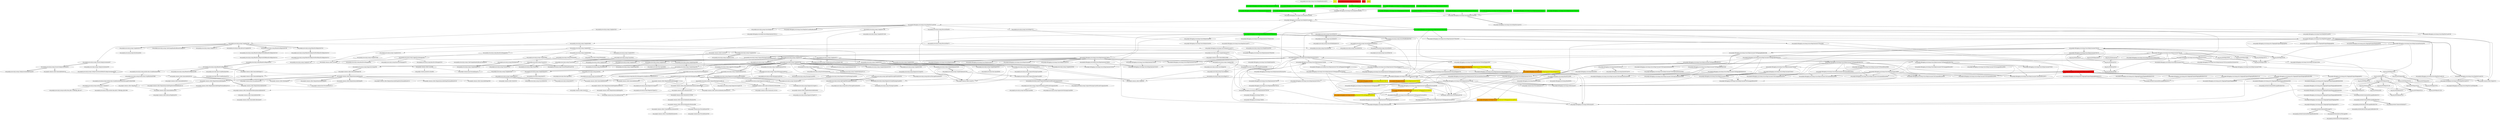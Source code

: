 digraph enhanced {
	"com.google.debugging.sourcemap.SourceMapGeneratorV3Test#67" [style=striped shape=box fillcolor="green"];
	"com.google.debugging.sourcemap.SourceMapGeneratorV3$LineMapper#708" [style=striped shape=box fillcolor="orange:yellow"];
	"com.google.debugging.sourcemap.SourceMapGeneratorV3$MappingTraversal#585" [style=striped shape=box fillcolor="orange:yellow"];
	"d4" [style=striped shape=box fillcolor="yellow"];
	"com.google.debugging.sourcemap.SourceMapGeneratorV3$LineMapper#741" [style=striped shape=box fillcolor="orange:yellow"];
	"com.google.debugging.sourcemap.SourceMapGeneratorV3Test#223" [style=striped shape=box fillcolor="green"];
	"com.google.debugging.sourcemap.SourceMapGeneratorV3Test#147" [style=striped shape=box fillcolor="green"];
	"com.google.debugging.sourcemap.SourceMapGeneratorV3Test#100" [style=striped shape=box fillcolor="green"];
	"com.google.javascript.jscomp.SourceMap#121" [style=striped shape=box fillcolor="red"];
	"com.google.debugging.sourcemap.SourceMapGeneratorV3Test#107" [style=striped shape=box fillcolor="green"];
	"com.google.debugging.sourcemap.SourceMapGeneratorV3Test#49" [style=striped shape=box fillcolor="green"];
	"com.google.debugging.sourcemap.SourceMapGeneratorV3Test#423" [style=striped shape=box fillcolor="green"];
	"com.google.debugging.sourcemap.SourceMapConsumerV3#483" [style=striped shape=box fillcolor="red"];
	"com.google.debugging.sourcemap.SourceMapGeneratorV3Test#209" [style=striped shape=box fillcolor="green"];
	"com.google.debugging.sourcemap.SourceMapGeneratorV3Test#54" [style=striped shape=box fillcolor="green"];
	"com.google.debugging.sourcemap.SourceMapGeneratorV3Test#77" [style=striped shape=box fillcolor="green"];
	"real" [style=striped shape=box fillcolor="red"];
	"com.google.debugging.sourcemap.SourceMapGeneratorV3Test#71" [style=striped shape=box fillcolor="green"];
	"com.google.debugging.sourcemap.SourceMapGeneratorV3Test#93" [style=striped shape=box fillcolor="green"];
	"ochiai" [style=striped shape=box fillcolor="yellow"];
	"com.google.debugging.sourcemap.SourceMapGeneratorV3#659" [style=striped shape=box fillcolor="orange:yellow"];
	"com.google.debugging.sourcemap.SourceMapGeneratorV3Test#195" [style=striped shape=box fillcolor="green"];
	"com.google.debugging.sourcemap.SourceMapGeneratorV3Test#179" [style=striped shape=box fillcolor="green"];
	"com.google.debugging.sourcemap.SourceMapGeneratorV3$MappingTraversal#542" [style=striped shape=box fillcolor="orange:yellow"];
	"com.google.debugging.sourcemap.SourceMapGeneratorV3$UsedMappingCheck#455" [style=striped shape=box fillcolor="orange:yellow"];
	"com.google.debugging.sourcemap.SourceMapGeneratorV3Test#134" [style=striped shape=box fillcolor="green"];
	"com.google.debugging.sourcemap.SourceMapGeneratorV3Test#459" [style=striped shape=box fillcolor="green"];
	"com.google.debugging.sourcemap.SourceMapGeneratorV3#674" [style=striped shape=box fillcolor="orange:yellow"];
	"com.google.common.collect.RegularImmutableMap$NonTerminalEntry#116" -> "com.google.common.collect.ImmutableEntry#34";
	"com.google.common.collect.RegularImmutableMap$TerminalEntry#134" -> "com.google.common.collect.ImmutableEntry#34";
	"com.google.common.collect.Maps#612" -> "com.google.common.collect.ImmutableEntry#34";
	"com.google.common.collect.RegularImmutableMap#98" -> "com.google.common.collect.RegularImmutableMap$NonTerminalEntry#116";
	"com.google.debugging.sourcemap.SourceMapConsumerV3#139" -> "com.google.debugging.sourcemap.SourceMapGeneratorV3Test$1#454" [style=bold];
	"com.google.protobuf.GeneratedMessage#74" -> "com.google.protobuf.GeneratedMessage$Builder#426" [style=bold];
	"com.google.javascript.jscomp.RhinoErrorReporter$NewRhinoErrorReporter#147" -> "com.google.javascript.jscomp.RhinoErrorReporter$NewRhinoErrorReporter#151" [style=bold];
	"com.google.javascript.jscomp.SourceMap$Format#46" -> "com.google.debugging.sourcemap.SourceMapGeneratorV3Test#45" [style=dotted];
	"com.google.debugging.sourcemap.SourceMapTestCase#275" -> "com.google.debugging.sourcemap.SourceMapGeneratorV3Test#45";
	"com.google.debugging.sourcemap.SourceMapGeneratorV3Test#423" -> "com.google.debugging.sourcemap.SourceMapGeneratorV3Test$1#451";
	"org.json.JSONObject#402" -> "org.json.JSONTokener#66";
	"com.google.debugging.sourcemap.SourceMapTestCase#133" -> "com.google.debugging.sourcemap.SourceMapTestCase$Token#66" [style=bold];
	"com.google.debugging.sourcemap.SourceMapGeneratorV3$UsedMappingCheck#448" -> "com.google.debugging.sourcemap.SourceMapGeneratorV3$UsedMappingCheck#448";
	"com.google.debugging.sourcemap.SourceMapGeneratorV3#380" -> "com.google.debugging.sourcemap.SourceMapGeneratorV3$UsedMappingCheck#448";
	"com.google.debugging.sourcemap.SourceMapGeneratorV3#615" -> "com.google.debugging.sourcemap.SourceMapSection#89" [style=bold];
	"com.google.javascript.jscomp.Compiler#228" -> "com.google.javascript.jscomp.Compiler#209";
	"com.google.javascript.jscomp.SourceFile#325" -> "com.google.javascript.jscomp.SourceFile$Builder#393" [style=bold];
	"com.google.debugging.sourcemap.SourceMapTestCase#207" -> "com.google.debugging.sourcemap.proto.Mapping$OriginalMapping#636";
	"com.google.javascript.jscomp.JSModule#104" -> "com.google.javascript.jscomp.CompilerInput#313" [style=bold];
	"com.google.debugging.sourcemap.SourceMapConsumerV3#437" -> "com.google.debugging.sourcemap.SourceMapConsumerV3#461" [style=bold];
	"org.json.JSONObject#174" -> "org.json.JSONObject#146" [style=bold];
	"com.google.debugging.sourcemap.SourceMapConsumerV3$MappingBuilder#334" -> "com.google.debugging.sourcemap.SourceMapConsumerV3$UnmappedEntry#617";
	"com.google.debugging.sourcemap.SourceMapConsumerV3#81" -> "com.google.debugging.sourcemap.SourceMapConsumerV3#102";
	"com.google.debugging.sourcemap.SourceMapConsumerFactory#50" -> "com.google.debugging.sourcemap.SourceMapConsumerV3#102";
	"com.google.debugging.sourcemap.SourceMapConsumerV3#72" -> "com.google.debugging.sourcemap.SourceMapConsumerV3#81" [style=bold];
	"com.google.javascript.jscomp.ComposeWarningsGuard$GuardComparator#62" -> "com.google.javascript.jscomp.WarningsGuard#84";
	"com.google.javascript.jscomp.JSSourceFile#73" -> "com.google.javascript.jscomp.SourceFile#86";
	"com.google.javascript.jscomp.SourceFile$Preloaded#424" -> "com.google.javascript.jscomp.SourceFile#86";
	"com.google.debugging.sourcemap.SourceMapConsumerV3$MappingBuilder#288" -> "com.google.debugging.sourcemap.SourceMapConsumerV3$MappingBuilder#293" [style=dotted];
	"com.google.debugging.sourcemap.SourceMapConsumerV3#102" -> "com.google.debugging.sourcemap.SourceMapConsumerV3$MappingBuilder#293";
	"com.google.debugging.sourcemap.SourceMapTestCase#207" -> "com.google.debugging.sourcemap.SourceMapTestCase#105" [style=bold];
	"com.google.common.collect.ImmutableSet#161" -> "com.google.common.collect.Hashing#40";
	"com.google.common.collect.RegularImmutableMap#48" -> "com.google.common.collect.Hashing#40";
	"com.google.javascript.jscomp.Compiler#331" -> "com.google.javascript.jscomp.Compiler#431" [style=bold];
	"com.google.javascript.jscomp.CompilerOptions#1029" -> "com.google.javascript.jscomp.CompilerOptions#1055" [style=bold];
	"com.google.protobuf.GeneratedMessage$Builder#226" -> "com.google.protobuf.AbstractMessage$Builder#239" [style=bold];
	"com.google.debugging.sourcemap.SourceMapConsumerV3$MappingBuilder#288" -> "com.google.debugging.sourcemap.SourceMapConsumerV3$StringCharIterator#553" [style=bold];
	"com.google.debugging.sourcemap.SourceMapGeneratorV3$MappingTraversal#569" -> "com.google.debugging.sourcemap.SourceMapGeneratorV3$MappingTraversal#530";
	"com.google.debugging.sourcemap.SourceMapGeneratorV3$MappingTraversal#555" -> "com.google.debugging.sourcemap.SourceMapGeneratorV3$MappingTraversal#530";
	"com.google.javascript.jscomp.mozilla.rhino.ScriptRuntime$DefaultMessageProvider#3698" -> "com.google.javascript.jscomp.mozilla.rhino.Context#377" [style=bold];
	"com.google.common.collect.RegularImmutableMap#48" -> "com.google.common.collect.RegularImmutableMap$NonTerminalEntry#121";
	"com.google.javascript.jscomp.Compiler#507" -> "com.google.javascript.jscomp.Compiler#555";
	"org.json.JSONTokener#335" -> "org.json.JSONTokener#76";
	"org.json.JSONObject#174" -> "org.json.JSONTokener#76";
	"org.json.JSONArray#105" -> "org.json.JSONTokener#76";
	"com.google.debugging.sourcemap.SourceMapConsumerV3$MappingBuilder#334" -> "com.google.debugging.sourcemap.SourceMapConsumerV3$UnmappedEntry#602";
	"com.google.javascript.jscomp.CodingConventions#39" -> "com.google.javascript.jscomp.CodingConventions$DefaultCodingConvention#228";
	"com.google.javascript.jscomp.CodingConventions$DefaultCodingConvention#228" -> "com.google.javascript.jscomp.CodingConventions$DefaultCodingConvention#228";
	"com.google.debugging.sourcemap.SourceMapGeneratorV3#276" -> "com.google.debugging.sourcemap.SourceMapGeneratorV3#319";
	"com.google.debugging.sourcemap.SourceMapGeneratorV3#40" -> "com.google.debugging.sourcemap.SourceMapGeneratorV3#319" [style=dotted];
	"com.google.debugging.sourcemap.SourceMapGeneratorV3$MappingTraversal#585" -> "com.google.debugging.sourcemap.SourceMapGeneratorV3$UsedMappingCheck#455" [style=bold];
	"com.google.debugging.sourcemap.SourceMapGeneratorV3$MappingTraversal#569" -> "com.google.debugging.sourcemap.SourceMapGeneratorV3$MappingTraversal#523";
	"com.google.debugging.sourcemap.SourceMapGeneratorV3$MappingTraversal#555" -> "com.google.debugging.sourcemap.SourceMapGeneratorV3$MappingTraversal#523";
	"com.google.debugging.sourcemap.SourceMapGeneratorV3#615" -> "com.google.debugging.sourcemap.SourceMapSection#72" [style=bold];
	"com.google.debugging.sourcemap.SourceMapTestCase#207" -> "com.google.debugging.sourcemap.proto.Mapping$OriginalMapping#646";
	"com.google.debugging.sourcemap.SourceMapGeneratorV3Test#195" -> "com.google.debugging.sourcemap.SourceMapTestCase#95";
	"com.google.debugging.sourcemap.SourceMapGeneratorV3Test#223" -> "com.google.debugging.sourcemap.SourceMapTestCase#95";
	"com.google.debugging.sourcemap.SourceMapTestCase#84" -> "com.google.debugging.sourcemap.SourceMapTestCase#95";
	"com.google.debugging.sourcemap.SourceMapGeneratorV3Test#209" -> "com.google.debugging.sourcemap.SourceMapTestCase#95";
	"com.google.debugging.sourcemap.SourceMapConsumerV3#102" -> "com.google.debugging.sourcemap.SourceMapConsumerV3$MappingBuilder#288" [style=bold];
	"org.json.JSONObject#592" -> "org.json.JSONObject#496";
	"org.json.JSONObject#559" -> "org.json.JSONObject#496";
	"org.json.JSONObject#669" -> "org.json.JSONObject#496";
	"org.json.JSONObject#574" -> "org.json.JSONObject#496";
	"com.google.debugging.sourcemap.SourceMapGeneratorV3#276" -> "com.google.debugging.sourcemap.SourceMapGeneratorV3#312";
	"com.google.debugging.sourcemap.SourceMapGeneratorV3#40" -> "com.google.debugging.sourcemap.SourceMapGeneratorV3#312" [style=dotted];
	"com.google.javascript.jscomp.Compiler#219" -> "com.google.javascript.jscomp.ErrorFormat$2#38" [style=bold];
	"com.google.debugging.sourcemap.SourceMapGeneratorV3#40" -> "com.google.debugging.sourcemap.SourceMapGeneratorV3#674" [style=dotted];
	"com.google.debugging.sourcemap.SourceMapGeneratorV3$MappingTraversal#569" -> "com.google.common.base.Preconditions#128";
	"com.google.debugging.sourcemap.SourceMapConsumerV3#208" -> "com.google.common.base.Preconditions#128";
	"com.google.debugging.sourcemap.SourceMapGeneratorV3#152" -> "com.google.common.base.Preconditions#128";
	"com.google.javascript.jscomp.Compiler#507" -> "com.google.common.base.Preconditions#128";
	"com.google.debugging.sourcemap.SourceMapGeneratorV3$MappingTraversal#585" -> "com.google.common.base.Preconditions#128";
	"com.google.debugging.sourcemap.SourceMapConsumerV3$MappingBuilder#334" -> "com.google.common.base.Preconditions#128";
	"com.google.javascript.jscomp.Tracer#408" -> "com.google.common.base.Preconditions#128";
	"com.google.javascript.jscomp.Tracer#441" -> "com.google.javascript.jscomp.Tracer#408" [style=bold];
	"com.google.javascript.jscomp.mozilla.rhino.Context#377" -> "com.google.javascript.jscomp.mozilla.rhino.jdk13.VMBridge_jdk13#66";
	"com.google.javascript.jscomp.RhinoErrorReporter#32" -> "com.google.javascript.jscomp.RhinoErrorReporter#72" [style=bold];
	"com.google.javascript.jscomp.ComposeWarningsGuard#141" -> "com.google.javascript.jscomp.WarningsGuard#95";
	"com.google.common.collect.ImmutableEntry#34" -> "com.google.common.collect.AbstractMapEntry#33" [style=bold];
	"com.google.debugging.sourcemap.SourceMapTestCase#207" -> "com.google.debugging.sourcemap.SourceMapTestCase#119" [style=bold];
	"com.google.protobuf.AbstractMessage#49" -> "com.google.protobuf.AbstractMessageLite#46" [style=bold];
	"com.google.debugging.sourcemap.SourceMapTestCase#207" -> "com.google.debugging.sourcemap.SourceMapConsumerV3#208";
	"com.google.debugging.sourcemap.SourceMapConsumerV3#102" -> "com.google.debugging.sourcemap.SourceMapConsumerV3#208" [style=dotted];
	"com.google.debugging.sourcemap.SourceMapConsumerV3$MappingBuilder#409" -> "com.google.debugging.sourcemap.SourceMapConsumerV3$StringCharIterator#560";
	"com.google.debugging.sourcemap.Base64VLQ#113" -> "com.google.debugging.sourcemap.SourceMapConsumerV3$StringCharIterator#560";
	"com.google.debugging.sourcemap.SourceMapConsumerV3$StringCharIterator#553" -> "com.google.debugging.sourcemap.SourceMapConsumerV3$StringCharIterator#560" [style=dotted];
	"com.google.debugging.sourcemap.SourceMapGeneratorV3$LineMapper#697" -> "com.google.debugging.sourcemap.SourceMapGeneratorV3$LineMapper#708" [style=dotted];
	"com.google.debugging.sourcemap.SourceMapGeneratorV3#380" -> "com.google.debugging.sourcemap.SourceMapGeneratorV3$LineMapper#708" [style=dotted];
	"com.google.debugging.sourcemap.SourceMapGeneratorV3$MappingTraversal#585" -> "com.google.debugging.sourcemap.SourceMapGeneratorV3$LineMapper#708";
	"com.google.javascript.jscomp.Compiler#867" -> "com.google.javascript.jscomp.CompilerOptions$TracerMode#1468";
	"com.google.javascript.jscomp.Compiler#876" -> "com.google.javascript.jscomp.CompilerOptions$TracerMode#1468";
	"com.google.javascript.jscomp.Compiler#573" -> "com.google.javascript.jscomp.CompilerOptions$TracerMode#1468";
	"com.google.debugging.sourcemap.SourceMapConsumerV3$MappingBuilder#409" -> "com.google.debugging.sourcemap.SourceMapConsumerV3$StringCharIterator#564";
	"com.google.debugging.sourcemap.SourceMapConsumerV3$StringCharIterator#560" -> "com.google.debugging.sourcemap.SourceMapConsumerV3$StringCharIterator#564" [style=dotted];
	"com.google.debugging.sourcemap.SourceMapConsumerV3$MappingBuilder#418" -> "com.google.debugging.sourcemap.SourceMapConsumerV3$StringCharIterator#564";
	"com.google.debugging.sourcemap.SourceMapConsumerV3$StringCharIterator#553" -> "com.google.debugging.sourcemap.SourceMapConsumerV3$StringCharIterator#564" [style=dotted];
	"com.google.debugging.sourcemap.proto.Mapping$OriginalMapping$Builder#885" -> "com.google.debugging.sourcemap.proto.Mapping$OriginalMapping$Builder#903" [style=bold];
	"com.google.debugging.sourcemap.SourceMapConsumerV3$MappingBuilder#334" -> "com.google.debugging.sourcemap.SourceMapConsumerV3$UnnamedEntry#654";
	"com.google.debugging.sourcemap.SourceMapConsumerV3#685" -> "com.google.debugging.sourcemap.SourceMapConsumerV3$UnnamedEntry#654";
	"org.json.JSONTokener#335" -> "org.json.JSONArray#105";
	"com.google.debugging.sourcemap.SourceMapConsumerV3$MappingBuilder#409" -> "com.google.debugging.sourcemap.SourceMapConsumerV3$StringCharIterator#569";
	"com.google.debugging.sourcemap.SourceMapConsumerV3$MappingBuilder#293" -> "com.google.debugging.sourcemap.SourceMapConsumerV3$StringCharIterator#569";
	"com.google.debugging.sourcemap.SourceMapConsumerV3$StringCharIterator#560" -> "com.google.debugging.sourcemap.SourceMapConsumerV3$StringCharIterator#569" [style=dotted];
	"com.google.debugging.sourcemap.SourceMapConsumerV3$MappingBuilder#418" -> "com.google.debugging.sourcemap.SourceMapConsumerV3$StringCharIterator#569";
	"com.google.debugging.sourcemap.SourceMapConsumerV3$StringCharIterator#553" -> "com.google.debugging.sourcemap.SourceMapConsumerV3$StringCharIterator#569" [style=dotted];
	"com.google.javascript.jscomp.Compiler#507" -> "com.google.javascript.jscomp.Compiler#1874";
	"com.google.javascript.jscomp.Compiler#507" -> "com.google.javascript.jscomp.Compiler#306";
	"org.json.JSONTokener#66" -> "org.json.JSONTokener#52" [style=bold];
	"com.google.javascript.jscomp.Compiler#306" -> "com.google.common.collect.Lists#90";
	"com.google.javascript.jscomp.ComposeWarningsGuard#83" -> "com.google.common.collect.Lists#90";
	"com.google.javascript.jscomp.Compiler#496" -> "com.google.common.collect.Lists#90";
	"com.google.common.collect.ImmutableSet#161" -> "com.google.common.collect.ImmutableSet#223" [style=bold];
	"com.google.javascript.jscomp.SourceFile#357" -> "com.google.javascript.jscomp.SourceFile$Builder#370" [style=bold];
	"com.google.common.collect.Lists#90" -> "com.google.common.collect.Lists#99";
	"com.google.protobuf.GeneratedMessage$Builder#226" -> "com.google.protobuf.UnknownFieldSet#77" [style=bold];
	"com.google.debugging.sourcemap.SourceMapTestCase#275" -> "com.google.javascript.jscomp.CompilerOptions#751";
	"com.google.debugging.sourcemap.SourceMapGeneratorV3#242" -> "com.google.debugging.sourcemap.SourceMapConsumerV3#685";
	"com.google.debugging.sourcemap.SourceMapConsumerV3#102" -> "com.google.debugging.sourcemap.SourceMapConsumerV3#685" [style=dotted];
	"com.google.common.collect.RegularImmutableMap#48" -> "com.google.common.collect.ImmutableEntry#44";
	"com.google.javascript.jscomp.SuppressDocWarningsGuard#40" -> "com.google.common.collect.ImmutableEntry#44";
	"com.google.debugging.sourcemap.SourceMapConsumerV3#139" -> "org.json.JSONObject#592" [style=bold];
	"com.google.debugging.sourcemap.SourceMapConsumerV3#270" -> "org.json.JSONArray#357";
	"com.google.common.collect.RegularImmutableMap#48" -> "com.google.common.collect.ImmutableEntry#40";
	"com.google.javascript.jscomp.SuppressDocWarningsGuard#40" -> "com.google.common.collect.ImmutableEntry#40";
	"org.json.JSONArray#357" -> "org.json.JSONArray#232";
	"org.json.JSONArray#326" -> "org.json.JSONArray#232";
	"com.google.debugging.sourcemap.SourceMapConsumerV3$MappingBuilder#351" -> "com.google.debugging.sourcemap.SourceMapConsumerV3$UnnamedEntry#644";
	"com.google.debugging.sourcemap.SourceMapConsumerV3$UnnamedEntry#631" -> "com.google.debugging.sourcemap.SourceMapConsumerV3$UnnamedEntry#644" [style=dotted];
	"com.google.debugging.sourcemap.SourceMapConsumerV3#483" -> "com.google.debugging.sourcemap.SourceMapConsumerV3$UnnamedEntry#644";
	"com.google.debugging.sourcemap.SourceMapConsumerV3#685" -> "com.google.debugging.sourcemap.SourceMapConsumerV3$UnnamedEntry#644";
	"com.google.debugging.sourcemap.proto.Mapping$OriginalMapping#573" -> "com.google.protobuf.GeneratedMessage#74";
	"com.google.javascript.jscomp.BasicErrorManager#37" -> "com.google.common.collect.Sets#324";
	"com.google.javascript.jscomp.SourceFile#325" -> "com.google.javascript.jscomp.SourceFile#357" [style=bold];
	"com.google.debugging.sourcemap.SourceMapConsumerV3$MappingBuilder#351" -> "com.google.debugging.sourcemap.SourceMapConsumerV3$UnnamedEntry#649";
	"com.google.debugging.sourcemap.SourceMapConsumerV3$UnnamedEntry#631" -> "com.google.debugging.sourcemap.SourceMapConsumerV3$UnnamedEntry#649" [style=dotted];
	"com.google.debugging.sourcemap.SourceMapConsumerV3#483" -> "com.google.debugging.sourcemap.SourceMapConsumerV3$UnnamedEntry#649";
	"com.google.debugging.sourcemap.SourceMapConsumerV3#685" -> "com.google.debugging.sourcemap.SourceMapConsumerV3$UnnamedEntry#649";
	"com.google.javascript.jscomp.Compiler#1861" -> "com.google.javascript.jscomp.Compiler#1740";
	"com.google.javascript.jscomp.Compiler#1874" -> "com.google.javascript.jscomp.Compiler#1861";
	"com.google.javascript.jscomp.Compiler#190" -> "com.google.javascript.jscomp.Compiler$3#776" [style=bold];
	"com.google.debugging.sourcemap.SourceMapGeneratorV3#40" -> "com.google.debugging.sourcemap.SourceMapGeneratorV3#659" [style=dotted];
	"org.json.JSONObject#174" -> "org.json.JSONObject#1074";
	"org.json.JSONTokener#335" -> "org.json.JSONObject#1194";
	"com.google.debugging.sourcemap.SourceMapGeneratorV3#169" -> "com.google.debugging.sourcemap.SourceMapGeneratorV3$MappingTraversal#542" [style=dotted];
	"com.google.debugging.sourcemap.SourceMapGeneratorV3$MappingTraversal#492" -> "com.google.debugging.sourcemap.SourceMapGeneratorV3$MappingTraversal#542";
	"com.google.javascript.jscomp.CompilerOptions#1022" -> "com.google.javascript.jscomp.ComposeWarningsGuard#118" [style=bold];
	"com.google.debugging.sourcemap.SourceMapGeneratorV3#615" -> "com.google.debugging.sourcemap.SourceMapSection#96" [style=bold];
	"com.google.javascript.jscomp.Compiler#228" -> "com.google.javascript.jscomp.SuppressDocWarningsGuard#40" [style=bold];
	"com.google.debugging.sourcemap.SourceMapConsumerV3#483" -> "com.google.debugging.sourcemap.proto.Mapping$OriginalMapping$Builder#1073";
	"com.google.debugging.sourcemap.SourceMapGeneratorV3#615" -> "com.google.debugging.sourcemap.SourceMapGeneratorV3#650" [style=bold];
	"com.google.debugging.sourcemap.SourceMapTestCase#119" -> "com.google.debugging.sourcemap.SourceMapTestCase#133";
	"com.google.debugging.sourcemap.SourceMapTestCase#105" -> "com.google.debugging.sourcemap.SourceMapTestCase#133";
	"com.google.javascript.jscomp.Compiler#431" -> "com.google.javascript.jscomp.CompilerInput#105";
	"com.google.javascript.jscomp.RhinoErrorReporter#104" -> "com.google.javascript.jscomp.RhinoErrorReporter$NewRhinoErrorReporter#147" [style=bold];
	"com.google.javascript.jscomp.SourceMap#43" -> "com.google.javascript.jscomp.SourceMap#113" [style=bold];
	"com.google.javascript.jscomp.CompilerOptions#751" -> "com.google.common.collect.ImmutableList#68";
	"com.google.javascript.jscomp.RhinoErrorReporter#72" -> "com.google.javascript.jscomp.RhinoErrorReporter#68" [style=bold];
	"com.google.debugging.sourcemap.proto.Mapping$OriginalMapping$Builder#842" -> "com.google.protobuf.GeneratedMessage$Builder#223";
	"com.google.common.collect.RegularImmutableMap#48" -> "com.google.common.collect.RegularImmutableMap$TerminalEntry#138";
	"com.google.javascript.jscomp.ClosureCodingConvention#47" -> "com.google.javascript.jscomp.CodingConventions#39";
	"com.google.common.collect.RegularImmutableMap#98" -> "com.google.common.collect.RegularImmutableMap$TerminalEntry#134" [style=bold];
	"com.google.protobuf.GeneratedMessage$Builder#223" -> "com.google.protobuf.GeneratedMessage$Builder#226" [style=bold];
	"org.json.JSONArray#105" -> "org.json.JSONArray#95" [style=bold];
	"com.google.javascript.jscomp.JSSourceFile#56" -> "com.google.javascript.jscomp.SourceFile#325";
	"com.google.javascript.jscomp.RhinoErrorReporter#108" -> "com.google.javascript.jscomp.RhinoErrorReporter$OldRhinoErrorReporter#139" [style=bold];
	"com.google.debugging.sourcemap.SourceMapConsumerV3#139" -> "org.json.JSONArray#326";
	"com.google.debugging.sourcemap.Base64VLQ#89" -> "com.google.debugging.sourcemap.Base64VLQ#64" [style=bold];
	"com.google.common.collect.Iterators$11#1008" -> "com.google.common.collect.AbstractIndexedListIterator#54";
	"com.google.debugging.sourcemap.SourceMapConsumerV3#208" -> "com.google.common.base.Preconditions#171";
	"com.google.debugging.sourcemap.SourceMapGeneratorV3#169" -> "com.google.common.base.Preconditions#171";
	"com.google.common.collect.ImmutableSet#161" -> "com.google.common.collect.RegularImmutableSet#39" [style=bold];
	"com.google.javascript.jscomp.ComposeWarningsGuard$GuardComparator#62" -> "com.google.javascript.jscomp.SuppressDocWarningsGuard#99";
	"com.google.javascript.jscomp.SourceMap$DetailLevel#79" -> "com.google.debugging.sourcemap.SourceMapGeneratorV3Test#147" [style=dotted];
	"com.google.javascript.jscomp.Compiler#331" -> "com.google.javascript.jscomp.Compiler#408" [style=bold];
	"com.google.javascript.jscomp.Tracer#235" -> "com.google.javascript.jscomp.Tracer#959";
	"com.google.javascript.jscomp.Tracer#408" -> "com.google.javascript.jscomp.Tracer#959";
	"com.google.javascript.jscomp.ComposeWarningsGuard#118" -> "com.google.common.collect.ImmutableSet$ArrayImmutableSet#393";
	"com.google.javascript.jscomp.SuppressDocWarningsGuard#40" -> "com.google.common.collect.ImmutableSet$ArrayImmutableSet#393";
	"com.google.common.collect.ImmutableSet$ArrayImmutableSet#393" -> "com.google.common.collect.ImmutableSet$ArrayImmutableSet#393";
	"com.google.javascript.jscomp.DiagnosticGroup#118" -> "com.google.common.collect.ImmutableSet$ArrayImmutableSet#393";
	"com.google.debugging.sourcemap.SourceMapGeneratorV3#615" -> "com.google.debugging.sourcemap.SourceMapGeneratorV3#347";
	"com.google.debugging.sourcemap.SourceMapGeneratorV3#276" -> "com.google.debugging.sourcemap.SourceMapGeneratorV3#347";
	"com.google.debugging.sourcemap.SourceMapGeneratorV3#650" -> "com.google.debugging.sourcemap.SourceMapGeneratorV3#347";
	"com.google.debugging.sourcemap.SourceMapConsumerV3$MappingBuilder#293" -> "com.google.debugging.sourcemap.SourceMapConsumerV3#43";
	"com.google.debugging.sourcemap.SourceMapConsumerV3$MappingBuilder#334" -> "com.google.debugging.sourcemap.SourceMapConsumerV3#43";
	"com.google.debugging.sourcemap.SourceMapConsumerV3#102" -> "com.google.debugging.sourcemap.SourceMapConsumerV3#43" [style=dotted];
	"com.google.debugging.sourcemap.proto.Mapping$OriginalMapping#568" -> "com.google.debugging.sourcemap.proto.Mapping$OriginalMapping#573" [style=bold];
	"com.google.javascript.jscomp.RhinoErrorReporter$OldRhinoErrorReporter#139" -> "com.google.javascript.jscomp.RhinoErrorReporter$OldRhinoErrorReporter#143" [style=bold];
	"com.google.debugging.sourcemap.SourceMapFormat#24" -> "com.google.javascript.jscomp.SourceMap$Format$4#66" [style=dotted];
	"com.google.javascript.jscomp.Compiler#366" -> "com.google.javascript.jscomp.SourceMap$Format$4#66";
	"com.google.javascript.jscomp.Compiler#183" -> "com.google.javascript.jscomp.Compiler#190";
	"com.google.debugging.sourcemap.SourceMapGeneratorV3#615" -> "com.google.debugging.sourcemap.SourceMapSection#103" [style=bold];
	"com.google.debugging.sourcemap.SourceMapConsumerV3#208" -> "com.google.debugging.sourcemap.SourceMapConsumerV3#437" [style=bold];
	"com.google.common.collect.RegularImmutableSet#39" -> "com.google.common.collect.ImmutableSet$ArrayImmutableSet#397";
	"com.google.common.collect.RegularImmutableMap$EntrySet#202" -> "com.google.common.collect.ImmutableSet$ArrayImmutableSet#397";
	"com.google.debugging.sourcemap.Base64VLQ#113" -> "com.google.debugging.sourcemap.Base64#63";
	"com.google.common.collect.RegularImmutableMap$EntrySet#202" -> "com.google.common.collect.RegularImmutableMap#36";
	"com.google.javascript.jscomp.SuppressDocWarningsGuard#40" -> "com.google.common.collect.RegularImmutableMap#35";
	"com.google.common.collect.RegularImmutableMap#35" -> "com.google.common.collect.RegularImmutableMap#35";
	"com.google.protobuf.AbstractMessage$Builder#239" -> "com.google.protobuf.AbstractMessageLite$Builder#100" [style=bold];
	"com.google.debugging.sourcemap.SourceMapTestCase#207" -> "com.google.debugging.sourcemap.SourceMapConsumerFactory#50" [style=bold];
	"com.google.common.collect.ImmutableSet#365" -> "com.google.common.collect.ImmutableCollection#47";
	"com.google.debugging.sourcemap.SourceMapGeneratorV3$LineMapper#741" -> "com.google.debugging.sourcemap.SourceMapGeneratorV3#40";
	"com.google.debugging.sourcemap.SourceMapConsumerV3#139" -> "com.google.debugging.sourcemap.SourceMapGeneratorV3#40";
	"com.google.debugging.sourcemap.SourceMapGeneratorV3$MappingTraversal#523" -> "com.google.debugging.sourcemap.SourceMapGeneratorV3#40";
	"com.google.debugging.sourcemap.SourceMapGeneratorV3Test#459" -> "com.google.debugging.sourcemap.SourceMapGeneratorV3#40";
	"com.google.debugging.sourcemap.SourceMapGeneratorV3$MappingTraversal#530" -> "com.google.debugging.sourcemap.SourceMapGeneratorV3#40";
	"com.google.debugging.sourcemap.SourceMapGeneratorV3Test#423" -> "com.google.debugging.sourcemap.SourceMapGeneratorV3#40";
	"com.google.debugging.sourcemap.SourceMapGeneratorV3#40" -> "com.google.debugging.sourcemap.SourceMapGeneratorV3#40" [style=dotted];
	"com.google.debugging.sourcemap.SourceMapGeneratorFactory#34" -> "com.google.debugging.sourcemap.SourceMapGeneratorV3#40";
	"com.google.debugging.sourcemap.SourceMapGeneratorV3$MappingTraversal#492" -> "com.google.debugging.sourcemap.SourceMapGeneratorV3#40";
	"com.google.javascript.jscomp.ComposeWarningsGuard$GuardComparator#51" -> "com.google.javascript.jscomp.ComposeWarningsGuard$GuardComparator#62";
	"com.google.javascript.jscomp.Compiler#458" -> "com.google.javascript.jscomp.CompilerInput#99";
	"org.json.JSONTokener#335" -> "org.json.JSONTokener#126";
	"org.json.JSONTokener#237" -> "org.json.JSONTokener#126";
	"org.json.JSONTokener#216" -> "org.json.JSONTokener#126";
	"com.google.javascript.jscomp.JSModule#94" -> "com.google.javascript.jscomp.JSModule#104";
	"com.google.debugging.sourcemap.SourceMapTestCase#183" -> "com.google.debugging.sourcemap.SourceMapTestCase#271";
	"com.google.debugging.sourcemap.SourceMapGeneratorV3Test#459" -> "com.google.debugging.sourcemap.SourceMapTestCase#271";
	"com.google.debugging.sourcemap.SourceMapGeneratorV3Test#423" -> "com.google.debugging.sourcemap.SourceMapTestCase#271";
	"com.google.debugging.sourcemap.SourceMapTestCase#95" -> "com.google.debugging.sourcemap.SourceMapTestCase#271";
	"com.google.javascript.jscomp.Compiler#507" -> "com.google.javascript.jscomp.Compiler#876";
	"org.json.JSONObject#1074" -> "org.json.JSONObject#1051" [style=bold];
	"com.google.javascript.jscomp.Compiler#374" -> "com.google.javascript.jscomp.CompilerInput#93";
	"com.google.javascript.jscomp.CompilerInput#89" -> "com.google.javascript.jscomp.CompilerInput#93";
	"com.google.debugging.sourcemap.proto.Mapping$OriginalMapping$Builder#885" -> "com.google.debugging.sourcemap.proto.Mapping$OriginalMapping#689" [style=bold];
	"com.google.debugging.sourcemap.proto.Mapping$OriginalMapping$Builder#851" -> "com.google.debugging.sourcemap.proto.Mapping$OriginalMapping#568";
	"com.google.debugging.sourcemap.proto.Mapping$OriginalMapping$Builder#903" -> "com.google.debugging.sourcemap.proto.Mapping$OriginalMapping#568";
	"com.google.javascript.jscomp.Compiler#1804" -> "com.google.javascript.jscomp.DiagnosticGroups#31";
	"com.google.debugging.sourcemap.SourceMapTestCase#284" -> "com.google.debugging.sourcemap.SourceMapTestCase#275";
	"com.google.debugging.sourcemap.SourceMapTestCase#75" -> "com.google.debugging.sourcemap.SourceMapTestCase#275" [style=dotted];
	"com.google.javascript.jscomp.SourceMap#195" -> "com.google.debugging.sourcemap.SourceMapGeneratorV3#113";
	"com.google.debugging.sourcemap.SourceMapTestCase#284" -> "com.google.javascript.jscomp.JSSourceFile#56";
	"com.google.debugging.sourcemap.SourceMapConsumerV3#483" -> "com.google.debugging.sourcemap.proto.Mapping$OriginalMapping$Builder#1052";
	"com.google.debugging.sourcemap.SourceMapConsumerV3#139" -> "org.json.JSONObject#574";
	"com.google.debugging.sourcemap.SourceMapConsumerV3#102" -> "org.json.JSONObject#574";
	"com.google.debugging.sourcemap.SourceMapGeneratorV3#615" -> "com.google.debugging.sourcemap.SourceMapGeneratorV3#357";
	"com.google.debugging.sourcemap.SourceMapGeneratorV3#276" -> "com.google.debugging.sourcemap.SourceMapGeneratorV3#357";
	"com.google.debugging.sourcemap.SourceMapGeneratorV3#650" -> "com.google.debugging.sourcemap.SourceMapGeneratorV3#357";
	"com.google.debugging.sourcemap.SourceMapGeneratorV3#367" -> "com.google.debugging.sourcemap.SourceMapGeneratorV3#357";
	"com.google.common.collect.AbstractIndexedListIterator#54" -> "com.google.common.collect.AbstractIndexedListIterator#68";
	"com.google.javascript.jscomp.DiagnosticGroupWarningsGuard#33" -> "com.google.javascript.jscomp.WarningsGuard#45";
	"com.google.javascript.jscomp.SuppressDocWarningsGuard#40" -> "com.google.javascript.jscomp.WarningsGuard#45";
	"com.google.javascript.jscomp.ComposeWarningsGuard#78" -> "com.google.javascript.jscomp.WarningsGuard#45";
	"com.google.debugging.sourcemap.SourceMapConsumerV3#139" -> "com.google.debugging.sourcemap.SourceMapConsumerV3#72";
	"com.google.debugging.sourcemap.SourceMapGeneratorV3#242" -> "com.google.debugging.sourcemap.SourceMapConsumerV3#72";
	"com.google.javascript.jscomp.RhinoErrorReporter#72" -> "com.google.common.collect.ImmutableMap#117" [style=bold];
	"com.google.debugging.sourcemap.SourceMapTestCase#284" -> "com.google.javascript.jscomp.Compiler#183";
	"com.google.debugging.sourcemap.proto.Mapping$OriginalMapping#815" -> "com.google.debugging.sourcemap.proto.Mapping$OriginalMapping$Builder#828" [style=bold];
	"com.google.debugging.sourcemap.SourceMapGeneratorV3$LineMapper#741" -> "com.google.debugging.sourcemap.Base64VLQ#89";
	"com.google.debugging.sourcemap.Base64VLQ#89" -> "com.google.debugging.sourcemap.Base64#54";
	"org.json.JSONObject#1051" -> "org.json.JSONObject#1258" [style=bold];
	"com.google.javascript.jscomp.ComposeWarningsGuard#78" -> "com.google.javascript.jscomp.ComposeWarningsGuard$GuardComparator#51";
	"com.google.javascript.jscomp.ComposeWarningsGuard#87" -> "com.google.javascript.jscomp.ComposeWarningsGuard$GuardComparator#51";
	"com.google.javascript.jscomp.SourceMap$Format$4#66" -> "com.google.debugging.sourcemap.SourceMapGeneratorFactory#34";
	"com.google.javascript.jscomp.ClosureCodingConvention#51" -> "com.google.javascript.jscomp.CodingConventions$Proxy#56" [style=bold];
	"com.google.javascript.jscomp.JSModule#94" -> "com.google.javascript.jscomp.CompilerInput#89";
	"com.google.javascript.jscomp.SourceFile$Builder#393" -> "com.google.javascript.jscomp.SourceFile$Preloaded#424" [style=bold];
	"com.google.debugging.sourcemap.SourceMapGeneratorV3$LineMapper#697" -> "com.google.debugging.sourcemap.SourceMapGeneratorV3$LineMapper#741" [style=dotted];
	"com.google.debugging.sourcemap.SourceMapGeneratorV3$LineMapper#708" -> "com.google.debugging.sourcemap.SourceMapGeneratorV3$LineMapper#741" [style=dotted];
	"com.google.debugging.sourcemap.SourceMapGeneratorV3#169" -> "com.google.debugging.sourcemap.SourceMapGeneratorV3$LineMapper#741" [style=dotted];
	"com.google.javascript.jscomp.Compiler#507" -> "com.google.javascript.jscomp.Compiler#867";
	"com.google.javascript.jscomp.ComposeWarningsGuard#118" -> "com.google.common.collect.AbstractIndexedListIterator#76";
	"com.google.common.collect.AbstractIndexedListIterator#81" -> "com.google.common.collect.AbstractIndexedListIterator#76";
	"com.google.javascript.jscomp.SuppressDocWarningsGuard#40" -> "com.google.common.collect.AbstractIndexedListIterator#76";
	"com.google.javascript.jscomp.DiagnosticGroup#118" -> "com.google.common.collect.AbstractIndexedListIterator#76";
	"com.google.javascript.jscomp.ComposeWarningsGuard$GuardComparator#51" -> "com.google.javascript.jscomp.ComposeWarningsGuard$GuardComparator#56" [style=bold];
	"org.json.JSONTokener#335" -> "org.json.JSONTokener#237";
	"com.google.debugging.sourcemap.SourceMapGeneratorV3Test#423" -> "com.google.debugging.sourcemap.SourceMapSection#68";
	"com.google.javascript.jscomp.Compiler#496" -> "com.google.javascript.jscomp.Compiler#507";
	"com.google.javascript.jscomp.Compiler#228" -> "com.google.javascript.jscomp.LoggerErrorManager#37";
	"com.google.debugging.sourcemap.SourceMapGeneratorV3Test#179" -> "com.google.debugging.sourcemap.SourceMapTestCase#84";
	"com.google.debugging.sourcemap.SourceMapGeneratorV3Test#54" -> "com.google.debugging.sourcemap.SourceMapTestCase#84";
	"com.google.debugging.sourcemap.SourceMapGeneratorV3Test#77" -> "com.google.debugging.sourcemap.SourceMapTestCase#84";
	"com.google.debugging.sourcemap.SourceMapGeneratorV3Test#147" -> "com.google.debugging.sourcemap.SourceMapTestCase#84";
	"com.google.debugging.sourcemap.SourceMapGeneratorV3Test#134" -> "com.google.debugging.sourcemap.SourceMapTestCase#84";
	"com.google.debugging.sourcemap.SourceMapTestCase#271" -> "com.google.debugging.sourcemap.SourceMapTestCase#284";
	"com.google.debugging.sourcemap.SourceMapGeneratorV3#319" -> "com.google.debugging.sourcemap.SourceMapGeneratorV3#324";
	"com.google.debugging.sourcemap.SourceMapGeneratorV3#312" -> "com.google.debugging.sourcemap.SourceMapGeneratorV3#324";
	"com.google.javascript.jscomp.mozilla.rhino.Context#377" -> "com.google.javascript.jscomp.mozilla.rhino.jdk13.VMBridge_jdk13#77";
	"com.google.debugging.sourcemap.SourceMapConsumerV3#483" -> "com.google.debugging.sourcemap.proto.Mapping$OriginalMapping$Builder#1023";
	"com.google.debugging.sourcemap.proto.Mapping$OriginalMapping$Builder#903" -> "com.google.protobuf.GeneratedMessage$Builder#238";
	"com.google.debugging.sourcemap.Base64VLQ#113" -> "com.google.debugging.sourcemap.Base64VLQ#78" [style=bold];
	"com.google.common.collect.RegularImmutableMap#35" -> "com.google.common.collect.RegularImmutableMap$EntrySet#202";
	"com.google.javascript.jscomp.CompilerInput#70" -> "com.google.javascript.jscomp.CompilerInput#77";
	"com.google.debugging.sourcemap.proto.Mapping$OriginalMapping$Builder#1023" -> "com.google.protobuf.GeneratedMessage$Builder#470";
	"com.google.debugging.sourcemap.proto.Mapping$OriginalMapping$Builder#1101" -> "com.google.protobuf.GeneratedMessage$Builder#470";
	"com.google.debugging.sourcemap.proto.Mapping$OriginalMapping$Builder#1073" -> "com.google.protobuf.GeneratedMessage$Builder#470";
	"com.google.debugging.sourcemap.proto.Mapping$OriginalMapping$Builder#1052" -> "com.google.protobuf.GeneratedMessage$Builder#470";
	"com.google.javascript.jscomp.Compiler$3#776" -> "com.google.javascript.jscomp.PassFactory#42";
	"com.google.debugging.sourcemap.SourceMapGeneratorV3#615" -> "com.google.debugging.sourcemap.SourceMapGeneratorV3#339";
	"com.google.debugging.sourcemap.SourceMapGeneratorV3#276" -> "com.google.debugging.sourcemap.SourceMapGeneratorV3#339";
	"com.google.debugging.sourcemap.SourceMapGeneratorV3#324" -> "com.google.debugging.sourcemap.SourceMapGeneratorV3#339";
	"com.google.debugging.sourcemap.SourceMapSection#68" -> "com.google.debugging.sourcemap.SourceMapSection#56" [style=bold];
	"com.google.debugging.sourcemap.SourceMapConsumerV3#139" -> "org.json.JSONObject#559";
	"com.google.debugging.sourcemap.SourceMapConsumerFactory#50" -> "org.json.JSONObject#559";
	"com.google.debugging.sourcemap.SourceMapConsumerV3#102" -> "org.json.JSONObject#559";
	"com.google.debugging.sourcemap.SourceMapConsumerV3#139" -> "org.json.JSONObject#679";
	"com.google.debugging.sourcemap.SourceMapConsumerV3#102" -> "org.json.JSONObject#679";
	"com.google.javascript.jscomp.ComposeWarningsGuard#118" -> "com.google.common.collect.AbstractIndexedListIterator#81";
	"com.google.javascript.jscomp.SuppressDocWarningsGuard#40" -> "com.google.common.collect.AbstractIndexedListIterator#81";
	"com.google.javascript.jscomp.DiagnosticGroup#118" -> "com.google.common.collect.AbstractIndexedListIterator#81";
	"com.google.javascript.jscomp.CompilerInput#93" -> "com.google.javascript.jscomp.CompilerInput#70" [style=bold];
	"com.google.common.collect.Lists#90" -> "com.google.common.base.Preconditions#186";
	"com.google.javascript.jscomp.LightweightMessageFormatter#49" -> "com.google.common.base.Preconditions#186";
	"com.google.common.collect.Iterators#1007" -> "com.google.common.base.Preconditions#186";
	"com.google.common.collect.Sets#324" -> "com.google.common.base.Preconditions#186";
	"com.google.javascript.jscomp.JSSourceFile#56" -> "com.google.javascript.jscomp.JSSourceFile#73" [style=bold];
	"com.google.debugging.sourcemap.SourceMapGeneratorV3#242" -> "com.google.debugging.sourcemap.SourceMapConsumerV3#56";
	"com.google.debugging.sourcemap.SourceMapConsumerFactory#50" -> "com.google.debugging.sourcemap.SourceMapConsumerV3#56";
	"com.google.javascript.jscomp.Tracer#235" -> "com.google.javascript.jscomp.Tracer$1#224" [style=bold];
	"com.google.javascript.jscomp.DiagnosticGroupWarningsGuard#45" -> "com.google.javascript.jscomp.CheckLevel#30";
	"com.google.javascript.jscomp.Compiler#228" -> "com.google.javascript.jscomp.CheckLevel#30";
	"com.google.javascript.jscomp.DiagnosticGroupWarningsGuard#50" -> "com.google.javascript.jscomp.CheckLevel#30";
	"com.google.debugging.sourcemap.proto.Mapping$OriginalMapping$Builder#855" -> "com.google.debugging.sourcemap.proto.Mapping$OriginalMapping$Builder#842" [style=bold];
	"com.google.javascript.jscomp.Compiler#228" -> "com.google.javascript.jscomp.CompilerOptions#1329";
	"com.google.debugging.sourcemap.SourceMapGeneratorV3$UsedMappingCheck#455" -> "com.google.debugging.sourcemap.SourceMapGeneratorV3#380" [style=dotted];
	"com.google.debugging.sourcemap.SourceMapGeneratorV3#276" -> "com.google.debugging.sourcemap.SourceMapGeneratorV3#380";
	"com.google.debugging.sourcemap.SourceMapGeneratorV3#40" -> "com.google.debugging.sourcemap.SourceMapGeneratorV3#380" [style=dotted];
	"com.google.debugging.sourcemap.SourceMapGeneratorV3#169" -> "com.google.debugging.sourcemap.SourceMapGeneratorV3#380" [style=dotted];
	"com.google.debugging.sourcemap.SourceMapGeneratorV3$Mapping#403" -> "com.google.debugging.sourcemap.SourceMapGeneratorV3#380" [style=dotted];
	"com.google.javascript.jscomp.Compiler#458" -> "com.google.javascript.rhino.InputId#61";
	"com.google.common.collect.ImmutableMap#117" -> "com.google.common.collect.ImmutableMap#139";
	"com.google.common.collect.ImmutableMap#240" -> "com.google.common.collect.ImmutableMap#139";
	"com.google.debugging.sourcemap.SourceMapGeneratorV3$LineMapper#770" -> "com.google.debugging.sourcemap.SourceMapGeneratorV3$MappingTraversal#484";
	"com.google.debugging.sourcemap.SourceMapGeneratorV3#380" -> "com.google.debugging.sourcemap.SourceMapGeneratorV3$MappingTraversal#484";
	"com.google.javascript.jscomp.LoggerErrorManager#63" -> "com.google.javascript.jscomp.BasicErrorManager#76";
	"com.google.debugging.sourcemap.SourceMapGeneratorV3#339" -> "com.google.debugging.sourcemap.Util#34";
	"com.google.javascript.jscomp.Compiler#555" -> "com.google.javascript.jscomp.Compiler$1#555" [style=bold];
	"org.json.JSONObject#174" -> "org.json.JSONTokener#335";
	"org.json.JSONArray#105" -> "org.json.JSONTokener#335";
	"com.google.javascript.jscomp.Compiler#228" -> "com.google.javascript.jscomp.DiagnosticGroupWarningsGuard#33";
	"com.google.javascript.jscomp.SuppressDocWarningsGuard#40" -> "com.google.javascript.jscomp.DiagnosticGroupWarningsGuard#33";
	"com.google.javascript.jscomp.CompilerOptions#1029" -> "com.google.javascript.jscomp.DiagnosticGroupWarningsGuard#33";
	"com.google.debugging.sourcemap.SourceMapGeneratorV3Test#100" -> "com.google.debugging.sourcemap.SourceMapTestCase#183";
	"com.google.debugging.sourcemap.SourceMapGeneratorV3Test#67" -> "com.google.debugging.sourcemap.SourceMapTestCase#183";
	"com.google.debugging.sourcemap.SourceMapGeneratorV3Test#107" -> "com.google.debugging.sourcemap.SourceMapTestCase#183";
	"com.google.debugging.sourcemap.SourceMapGeneratorV3Test#49" -> "com.google.debugging.sourcemap.SourceMapTestCase#183";
	"com.google.debugging.sourcemap.SourceMapGeneratorV3Test#93" -> "com.google.debugging.sourcemap.SourceMapTestCase#183";
	"com.google.debugging.sourcemap.SourceMapGeneratorV3Test#71" -> "com.google.debugging.sourcemap.SourceMapTestCase#183";
	"org.json.JSONTokener#335" -> "org.json.JSONTokener#216";
	"org.json.JSONObject#174" -> "org.json.JSONTokener#216";
	"org.json.JSONArray#105" -> "org.json.JSONTokener#216";
	"com.google.javascript.jscomp.SourceMap$DetailLevel#79" -> "com.google.debugging.sourcemap.SourceMapGeneratorV3Test#223" [style=dotted];
	"com.google.debugging.sourcemap.SourceMapConsumerV3#139" -> "org.json.JSONObject#669";
	"com.google.debugging.sourcemap.SourceMapConsumerV3#102" -> "org.json.JSONObject#669";
	"com.google.common.collect.ImmutableSet#145" -> "com.google.common.collect.ImmutableSet#161";
	"com.google.javascript.rhino.ScriptRuntime#365" -> "com.google.javascript.rhino.ScriptRuntime#378";
	"com.google.common.collect.Iterators#1007" -> "com.google.common.collect.Iterators$11#1008" [style=bold];
	"com.google.javascript.jscomp.SuppressDocWarningsGuard#40" -> "com.google.common.collect.Maps#85";
	"com.google.javascript.jscomp.Compiler#431" -> "com.google.common.collect.Maps#85";
	"com.google.javascript.jscomp.ComposeWarningsGuard#78" -> "com.google.common.collect.Maps#85";
	"com.google.javascript.jscomp.SourceMap#113" -> "com.google.common.collect.Maps#85";
	"com.google.javascript.jscomp.CompilerOptions#751" -> "com.google.common.collect.Maps#85";
	"com.google.javascript.jscomp.Compiler#306" -> "com.google.javascript.jscomp.JSModule#62";
	"org.json.JSONArray#232" -> "org.json.JSONArray#410" [style=bold];
	"com.google.javascript.jscomp.LoggerErrorManager#63" -> "com.google.javascript.jscomp.BasicErrorManager#101";
	"com.google.javascript.jscomp.Compiler#331" -> "com.google.javascript.jscomp.Compiler#394" [style=bold];
	"com.google.debugging.sourcemap.SourceMapGeneratorV3#242" -> "com.google.debugging.sourcemap.SourceMapGeneratorV3#152" [style=bold];
	"com.google.javascript.jscomp.DiagnosticGroup#118" -> "com.google.javascript.jscomp.DiagnosticGroup#111";
	"com.google.javascript.jscomp.Compiler#219" -> "com.google.javascript.jscomp.CompilerOptions#1212" [style=bold];
	"com.google.javascript.jscomp.Compiler#228" -> "com.google.javascript.jscomp.DiagnosticGroup#72";
	"com.google.javascript.jscomp.ComposeWarningsGuard#118" -> "com.google.javascript.jscomp.DiagnosticGroup#72";
	"com.google.debugging.sourcemap.SourceMapGeneratorV3$LineMapper#770" -> "com.google.debugging.sourcemap.SourceMapGeneratorV3$MappingTraversal#492";
	"com.google.debugging.sourcemap.SourceMapGeneratorV3#380" -> "com.google.debugging.sourcemap.SourceMapGeneratorV3$MappingTraversal#492";
	"com.google.javascript.jscomp.DiagnosticGroups#58" -> "com.google.common.collect.ImmutableMap#240" [style=bold];
	"com.google.debugging.sourcemap.SourceMapConsumerV3$MappingBuilder#351" -> "com.google.debugging.sourcemap.SourceMapConsumerV3$NamedEntry#666" [style=bold];
	"com.google.protobuf.GeneratedMessage#74" -> "com.google.protobuf.AbstractMessage#49" [style=bold];
	"com.google.debugging.sourcemap.SourceMapTestCase#183" -> "com.google.debugging.sourcemap.SourceMapTestCase#191" [style=bold];
	"com.google.javascript.jscomp.Compiler#590" -> "com.google.javascript.jscomp.Compiler$2#593" [style=bold];
	"com.google.common.collect.AbstractIndexedListIterator#81" -> "com.google.common.collect.Iterators$11#1010";
	"com.google.javascript.jscomp.RhinoErrorReporter#72" -> "com.google.javascript.jscomp.mozilla.rhino.ScriptRuntime#3638";
	"com.google.javascript.jscomp.Compiler#228" -> "com.google.javascript.jscomp.Compiler#1804";
	"com.google.javascript.jscomp.CompilerInput#77" -> "com.google.common.collect.Sets#156";
	"com.google.debugging.sourcemap.SourceMapGeneratorV3$LineMapper#697" -> "com.google.debugging.sourcemap.SourceMapGeneratorV3$LineMapper#791" [style=dotted];
	"com.google.debugging.sourcemap.SourceMapGeneratorV3$LineMapper#770" -> "com.google.debugging.sourcemap.SourceMapGeneratorV3$LineMapper#791";
	"com.google.debugging.sourcemap.SourceMapGeneratorV3$LineMapper#708" -> "com.google.debugging.sourcemap.SourceMapGeneratorV3$LineMapper#791";
	"com.google.debugging.sourcemap.SourceMapTestCase#284" -> "com.google.javascript.jscomp.SourceMap#178";
	"com.google.debugging.sourcemap.SourceMapTestCase#191" -> "com.google.debugging.sourcemap.SourceMapTestCase#199";
	"com.google.debugging.sourcemap.SourceMapGeneratorV3Test#459" -> "com.google.debugging.sourcemap.SourceMapTestCase#199";
	"com.google.debugging.sourcemap.SourceMapConsumerV3#139" -> "com.google.debugging.sourcemap.SourceMapGeneratorV3#276";
	"com.google.debugging.sourcemap.SourceMapGeneratorV3Test#459" -> "com.google.debugging.sourcemap.SourceMapGeneratorV3#276";
	"com.google.javascript.jscomp.SourceMap#178" -> "com.google.debugging.sourcemap.SourceMapGeneratorV3#276";
	"com.google.javascript.jscomp.RhinoErrorReporter#72" -> "com.google.javascript.rhino.ScriptRuntime#365";
	"com.google.debugging.sourcemap.SourceMapGeneratorV3#169" -> "com.google.debugging.sourcemap.SourceMapGeneratorV3$Mapping#403" [style=bold];
	"com.google.javascript.jscomp.Compiler#190" -> "com.google.javascript.jscomp.ClosureCodingConvention#47";
	"com.google.javascript.jscomp.DiagnosticGroupWarningsGuard#45" -> "com.google.javascript.jscomp.DiagnosticGroup#118";
	"com.google.debugging.sourcemap.SourceMapConsumerV3$NamedEntry#666" -> "com.google.debugging.sourcemap.SourceMapConsumerV3$NamedEntry#672" [style=dotted];
	"com.google.debugging.sourcemap.SourceMapConsumerV3$MappingBuilder#351" -> "com.google.debugging.sourcemap.SourceMapConsumerV3$NamedEntry#672";
	"com.google.debugging.sourcemap.SourceMapConsumerV3#483" -> "com.google.debugging.sourcemap.SourceMapConsumerV3$NamedEntry#672";
	"com.google.debugging.sourcemap.SourceMapConsumerV3$MappingBuilder#334" -> "com.google.debugging.sourcemap.SourceMapConsumerV3$NamedEntry#672";
	"com.google.debugging.sourcemap.SourceMapConsumerV3#685" -> "com.google.debugging.sourcemap.SourceMapConsumerV3$NamedEntry#672";
	"com.google.javascript.jscomp.ComposeWarningsGuard#83" -> "com.google.javascript.jscomp.ComposeWarningsGuard#78";
	"com.google.javascript.jscomp.Compiler#228" -> "com.google.javascript.jscomp.ComposeWarningsGuard#78";
	"com.google.javascript.jscomp.CompilerInput#77" -> "com.google.javascript.jscomp.SourceFile#194";
	"com.google.debugging.sourcemap.SourceMapGeneratorV3Test#497" -> "com.google.debugging.sourcemap.SourceMapGeneratorV3Test#484" [style=bold];
	"com.google.javascript.jscomp.DiagnosticGroup#111" -> "com.google.common.collect.SingletonImmutableSet#63" [style=bold];
	"com.google.debugging.sourcemap.SourceMapGeneratorV3$LineMapper#697" -> "com.google.debugging.sourcemap.SourceMapGeneratorV3$LineMapper#782" [style=dotted];
	"com.google.debugging.sourcemap.SourceMapGeneratorV3$LineMapper#770" -> "com.google.debugging.sourcemap.SourceMapGeneratorV3$LineMapper#782";
	"com.google.debugging.sourcemap.SourceMapGeneratorV3$LineMapper#708" -> "com.google.debugging.sourcemap.SourceMapGeneratorV3$LineMapper#782";
	"com.google.javascript.jscomp.ClosureCodingConvention#47" -> "com.google.javascript.jscomp.ClosureCodingConvention#51" [style=bold];
	"com.google.common.collect.ImmutableMap#117" -> "com.google.common.collect.RegularImmutableMap#48";
	"com.google.common.collect.ImmutableMap#240" -> "com.google.common.collect.RegularImmutableMap#48";
	"com.google.debugging.sourcemap.SourceMapConsumerV3#139" -> "com.google.debugging.sourcemap.SourceMapGeneratorV3#242";
	"com.google.debugging.sourcemap.SourceMapGeneratorV3Test#459" -> "com.google.debugging.sourcemap.SourceMapGeneratorV3#242";
	"com.google.debugging.sourcemap.SourceMapGeneratorV3#242" -> "com.google.debugging.sourcemap.SourceMapGeneratorV3$ConsumerEntryVisitor#228" [style=bold];
	"org.json.JSONObject#1074" -> "org.json.JSONObject#764";
	"org.json.JSONObject#496" -> "org.json.JSONObject#764";
	"com.google.debugging.sourcemap.SourceMapConsumerV3#81" -> "org.json.JSONObject#402";
	"com.google.debugging.sourcemap.SourceMapConsumerFactory#50" -> "org.json.JSONObject#402";
	"com.google.debugging.sourcemap.SourceMapGeneratorV3#615" -> "com.google.debugging.sourcemap.SourceMapGeneratorV3#367";
	"com.google.debugging.sourcemap.SourceMapGeneratorV3#276" -> "com.google.debugging.sourcemap.SourceMapGeneratorV3#367";
	"com.google.debugging.sourcemap.SourceMapConsumerV3$MappingBuilder#293" -> "com.google.debugging.sourcemap.SourceMapConsumerV3$MappingBuilder#334";
	"com.google.debugging.sourcemap.SourceMapConsumerV3$MappingBuilder#288" -> "com.google.debugging.sourcemap.SourceMapConsumerV3$MappingBuilder#334" [style=dotted];
	"com.google.common.collect.RegularImmutableMap#48" -> "com.google.common.collect.ImmutableMap#269";
	"com.google.javascript.jscomp.LoggerErrorManager#63" -> "com.google.javascript.jscomp.BasicErrorManager#81";
	"com.google.javascript.jscomp.BasicErrorManager#57" -> "com.google.javascript.jscomp.LoggerErrorManager#63";
	"com.google.debugging.sourcemap.SourceMapConsumerV3#483" -> "com.google.debugging.sourcemap.proto.Mapping$OriginalMapping$Builder#1101";
	"com.google.debugging.sourcemap.proto.Mapping$OriginalMapping$Builder#842" -> "com.google.debugging.sourcemap.proto.Mapping$OriginalMapping$Builder#851" [style=bold];
	"com.google.debugging.sourcemap.SourceMapConsumerV3$MappingBuilder#293" -> "com.google.debugging.sourcemap.SourceMapConsumerV3$MappingBuilder#351";
	"com.google.debugging.sourcemap.SourceMapConsumerV3$MappingBuilder#288" -> "com.google.debugging.sourcemap.SourceMapConsumerV3$MappingBuilder#351" [style=dotted];
	"com.google.javascript.jscomp.SourceMap$Format$4#66" -> "com.google.javascript.jscomp.SourceMap#43";
	"com.google.debugging.sourcemap.SourceMapTestCase#284" -> "com.google.javascript.jscomp.SourceMap#195" [style=bold];
	"com.google.javascript.jscomp.Compiler#867" -> "com.google.javascript.jscomp.Tracer#235";
	"com.google.debugging.sourcemap.SourceMapGeneratorV3Test#484" -> "com.google.debugging.sourcemap.FilePosition#27";
	"com.google.debugging.sourcemap.SourceMapGeneratorV3#152" -> "com.google.debugging.sourcemap.FilePosition#27";
	"com.google.debugging.sourcemap.SourceMapGeneratorV3#40" -> "com.google.debugging.sourcemap.FilePosition#27";
	"com.google.debugging.sourcemap.SourceMapTestCase#133" -> "com.google.debugging.sourcemap.FilePosition#27";
	"com.google.debugging.sourcemap.SourceMapGeneratorV3#169" -> "com.google.debugging.sourcemap.FilePosition#27";
	"com.google.debugging.sourcemap.SourceMapConsumerV3#685" -> "com.google.debugging.sourcemap.FilePosition#27";
	"com.google.debugging.sourcemap.SourceMapTestCase#284" -> "com.google.javascript.jscomp.Compiler#496";
	"com.google.debugging.sourcemap.SourceMapTestCase#284" -> "com.google.javascript.jscomp.Compiler#1348";
	"com.google.javascript.jscomp.Compiler#331" -> "com.google.javascript.jscomp.Compiler#374" [style=bold];
	"com.google.common.collect.SingletonImmutableSet#63" -> "com.google.javascript.jscomp.DiagnosticType#115" [style=bold];
	"com.google.javascript.jscomp.mozilla.rhino.ScriptRuntime#3689" -> "com.google.javascript.jscomp.mozilla.rhino.ScriptRuntime$DefaultMessageProvider#3698" [style=bold];
	"com.google.debugging.sourcemap.proto.Mapping$OriginalMapping$Builder#828" -> "com.google.debugging.sourcemap.proto.Mapping$OriginalMapping$Builder#855" [style=bold];
	"com.google.debugging.sourcemap.Util#34" -> "com.google.debugging.sourcemap.Util#43" [style=bold];
	"com.google.debugging.sourcemap.SourceMapGeneratorV3#276" -> "com.google.debugging.sourcemap.SourceMapGeneratorV3$LineMapper#770" [style=bold];
	"com.google.debugging.sourcemap.SourceMapGeneratorV3Test#459" -> "com.google.debugging.sourcemap.SourceMapGeneratorV3Test#497";
	"com.google.debugging.sourcemap.SourceMapGeneratorV3Test#423" -> "com.google.debugging.sourcemap.SourceMapGeneratorV3Test#497";
	"com.google.debugging.sourcemap.SourceMapGeneratorV3#615" -> "com.google.debugging.sourcemap.SourceMapGeneratorV3#373";
	"com.google.debugging.sourcemap.SourceMapGeneratorV3#276" -> "com.google.debugging.sourcemap.SourceMapGeneratorV3#373";
	"com.google.common.collect.AbstractIndexedListIterator#68" -> "com.google.common.collect.UnmodifiableListIterator#34";
	"com.google.javascript.jscomp.Compiler#228" -> "com.google.javascript.jscomp.DiagnosticGroups#58" [style=bold];
	"com.google.javascript.jscomp.CompilerInput#93" -> "com.google.javascript.jscomp.JsAst#44";
	"com.google.debugging.sourcemap.SourceMapConsumerV3#685" -> "com.google.debugging.sourcemap.SourceMapGeneratorV3$ConsumerEntryVisitor#235" [style=bold];
	"com.google.debugging.sourcemap.SourceMapConsumerV3#483" -> "com.google.debugging.sourcemap.proto.Mapping$OriginalMapping$Builder#885";
	"com.google.common.collect.UnmodifiableListIterator#34" -> "com.google.common.collect.UnmodifiableIterator#32";
	"com.google.javascript.jscomp.LightweightMessageFormatter#49" -> "com.google.javascript.jscomp.AbstractMessageFormatter#32";
	"com.google.javascript.jscomp.Compiler#1348" -> "com.google.javascript.jscomp.Compiler$5#1348" [style=bold];
	"com.google.javascript.jscomp.Compiler#876" -> "com.google.javascript.jscomp.Tracer#441";
	"com.google.javascript.jscomp.ErrorFormat$2#38" -> "com.google.javascript.jscomp.AbstractMessageFormatter#37";
	"com.google.debugging.sourcemap.SourceMapGeneratorV3$LineMapper#741" -> "com.google.debugging.sourcemap.FilePosition#39";
	"com.google.debugging.sourcemap.SourceMapTestCase#207" -> "com.google.debugging.sourcemap.FilePosition#39";
	"com.google.debugging.sourcemap.SourceMapGeneratorV3$MappingTraversal#542" -> "com.google.debugging.sourcemap.FilePosition#39";
	"com.google.debugging.sourcemap.SourceMapGeneratorV3#380" -> "com.google.debugging.sourcemap.FilePosition#39";
	"com.google.debugging.sourcemap.SourceMapGeneratorV3$MappingTraversal#523" -> "com.google.debugging.sourcemap.FilePosition#39";
	"com.google.debugging.sourcemap.SourceMapGeneratorV3Test#459" -> "com.google.debugging.sourcemap.FilePosition#39";
	"com.google.debugging.sourcemap.SourceMapGeneratorV3$MappingTraversal#530" -> "com.google.debugging.sourcemap.FilePosition#39";
	"com.google.debugging.sourcemap.SourceMapGeneratorV3Test#423" -> "com.google.debugging.sourcemap.FilePosition#39";
	"com.google.debugging.sourcemap.SourceMapGeneratorV3#169" -> "com.google.debugging.sourcemap.FilePosition#39";
	"com.google.javascript.jscomp.mozilla.rhino.ScriptRuntime#3638" -> "com.google.javascript.jscomp.mozilla.rhino.ScriptRuntime#3689";
	"com.google.debugging.sourcemap.SourceMapConsumerV3$NamedEntry#666" -> "com.google.debugging.sourcemap.SourceMapConsumerV3$UnnamedEntry#631";
	"com.google.debugging.sourcemap.SourceMapConsumerV3$MappingBuilder#351" -> "com.google.debugging.sourcemap.SourceMapConsumerV3$UnnamedEntry#631";
	"com.google.javascript.jscomp.SourceFile$Preloaded#424" -> "com.google.javascript.jscomp.SourceFile#164" [style=bold];
	"com.google.javascript.jscomp.ComposeWarningsGuard#78" -> "com.google.javascript.jscomp.ComposeWarningsGuard#99";
	"com.google.javascript.jscomp.ComposeWarningsGuard#87" -> "com.google.javascript.jscomp.ComposeWarningsGuard#99";
	"com.google.javascript.jscomp.Compiler#331" -> "com.google.javascript.jscomp.Compiler#366" [style=bold];
	"com.google.javascript.jscomp.ComposeWarningsGuard#141" -> "com.google.javascript.jscomp.WarningsGuard#106";
	"com.google.javascript.jscomp.DiagnosticGroup#72" -> "com.google.javascript.jscomp.DiagnosticType#121";
	"com.google.debugging.sourcemap.SourceMapConsumerV3$MappingBuilder#351" -> "com.google.debugging.sourcemap.SourceMapConsumerV3$UnnamedEntry#639";
	"com.google.debugging.sourcemap.SourceMapConsumerV3$UnnamedEntry#631" -> "com.google.debugging.sourcemap.SourceMapConsumerV3$UnnamedEntry#639" [style=dotted];
	"com.google.debugging.sourcemap.SourceMapConsumerV3#483" -> "com.google.debugging.sourcemap.SourceMapConsumerV3$UnnamedEntry#639";
	"com.google.debugging.sourcemap.SourceMapConsumerV3$MappingBuilder#334" -> "com.google.debugging.sourcemap.SourceMapConsumerV3$UnnamedEntry#639";
	"com.google.debugging.sourcemap.SourceMapConsumerV3#685" -> "com.google.debugging.sourcemap.SourceMapConsumerV3$UnnamedEntry#639";
	"com.google.common.collect.ImmutableSet$ArrayImmutableSet#397" -> "com.google.common.collect.ImmutableSet#365";
	"com.google.common.collect.AbstractIndexedListIterator#68" -> "com.google.common.base.Preconditions#330";
	"com.google.javascript.jscomp.LoggerErrorManager#37" -> "com.google.javascript.jscomp.BasicErrorManager#37";
	"com.google.common.collect.Lists#99" -> "com.google.common.primitives.Ints#94";
	"com.google.debugging.sourcemap.SourceMapGeneratorV3$MappingTraversal#585" -> "com.google.debugging.sourcemap.SourceMapGeneratorV3$MappingTraversal#555" [style=dotted];
	"com.google.debugging.sourcemap.SourceMapGeneratorV3#169" -> "com.google.debugging.sourcemap.SourceMapGeneratorV3$MappingTraversal#555" [style=dotted];
	"com.google.debugging.sourcemap.SourceMapGeneratorV3$MappingTraversal#492" -> "com.google.debugging.sourcemap.SourceMapGeneratorV3$MappingTraversal#555";
	"com.google.debugging.sourcemap.SourceMapTestCase#284" -> "com.google.debugging.sourcemap.SourceMapGeneratorV3Test#423" [style=dotted];
	"com.google.common.collect.ImmutableMap#139" -> "com.google.common.collect.Maps#612";
	"com.google.javascript.jscomp.Compiler#190" -> "com.google.common.collect.Lists#74";
	"com.google.javascript.jscomp.Compiler#228" -> "com.google.common.collect.Lists#74";
	"com.google.javascript.jscomp.Compiler#431" -> "com.google.common.collect.Lists#74";
	"com.google.debugging.sourcemap.SourceMapGeneratorV3Test#423" -> "com.google.common.collect.Lists#74";
	"com.google.javascript.jscomp.Compiler#374" -> "com.google.common.collect.Lists#74";
	"com.google.debugging.sourcemap.SourceMapGeneratorV3#40" -> "com.google.common.collect.Lists#74";
	"com.google.javascript.jscomp.Compiler#228" -> "com.google.javascript.jscomp.ComposeWarningsGuard#141";
	"com.google.javascript.jscomp.CompilerOptions#1014" -> "com.google.javascript.jscomp.ComposeWarningsGuard#141";
	"com.google.javascript.jscomp.CompilerOptions#751" -> "com.google.javascript.jscomp.ComposeWarningsGuard#83" [style=bold];
	"org.json.JSONTokener#335" -> "org.json.JSONObject#174";
	"org.json.JSONObject#402" -> "org.json.JSONObject#174";
	"com.google.debugging.sourcemap.SourceMapTestCase#284" -> "com.google.debugging.sourcemap.SourceMapTestCase$RunResult#56" [style=bold];
	"com.google.javascript.jscomp.SourceFile$Preloaded#424" -> "com.google.javascript.jscomp.SourceFile#42" [style=bold];
	"com.google.common.collect.Lists#167" -> "com.google.common.base.Preconditions#71";
	"com.google.common.collect.Lists#99" -> "com.google.common.base.Preconditions#71";
	"com.google.javascript.jscomp.CompilerInput#313" -> "com.google.common.base.Preconditions#71";
	"com.google.javascript.jscomp.Compiler#573" -> "com.google.javascript.jscomp.Compiler#590" [style=bold];
	"com.google.debugging.sourcemap.SourceMapGeneratorV3$LineMapper#741" -> "com.google.debugging.sourcemap.FilePosition#47";
	"com.google.debugging.sourcemap.SourceMapTestCase#207" -> "com.google.debugging.sourcemap.FilePosition#47";
	"com.google.debugging.sourcemap.SourceMapGeneratorV3$MappingTraversal#542" -> "com.google.debugging.sourcemap.FilePosition#47";
	"com.google.debugging.sourcemap.SourceMapGeneratorV3Test#459" -> "com.google.debugging.sourcemap.FilePosition#47";
	"com.google.debugging.sourcemap.SourceMapGeneratorV3$MappingTraversal#530" -> "com.google.debugging.sourcemap.FilePosition#47";
	"com.google.debugging.sourcemap.SourceMapGeneratorV3Test#423" -> "com.google.debugging.sourcemap.FilePosition#47";
	"com.google.debugging.sourcemap.SourceMapGeneratorV3#169" -> "com.google.debugging.sourcemap.FilePosition#47";
	"com.google.javascript.jscomp.Compiler#228" -> "com.google.javascript.jscomp.CompilerOptions#1014" [style=bold];
	"com.google.javascript.jscomp.Compiler#228" -> "com.google.javascript.jscomp.ComposeWarningsGuard#87";
	"com.google.javascript.jscomp.CompilerOptions#1055" -> "com.google.javascript.jscomp.ComposeWarningsGuard#87";
	"com.google.javascript.jscomp.ComposeWarningsGuard#99" -> "com.google.javascript.jscomp.ComposeWarningsGuard#87";
	"com.google.javascript.jscomp.Compiler#394" -> "com.google.javascript.jscomp.JSModule#194";
	"com.google.javascript.jscomp.Compiler#408" -> "com.google.javascript.jscomp.JSModule#194";
	"com.google.javascript.jscomp.Compiler#431" -> "com.google.javascript.jscomp.JSModule#194";
	"com.google.debugging.sourcemap.SourceMapGeneratorV3$MappingTraversal#585" -> "com.google.debugging.sourcemap.SourceMapGeneratorV3$MappingTraversal#569" [style=dotted];
	"com.google.debugging.sourcemap.SourceMapGeneratorV3#169" -> "com.google.debugging.sourcemap.SourceMapGeneratorV3$MappingTraversal#569" [style=dotted];
	"com.google.debugging.sourcemap.SourceMapGeneratorV3$MappingTraversal#492" -> "com.google.debugging.sourcemap.SourceMapGeneratorV3$MappingTraversal#569";
	"com.google.javascript.jscomp.JSSourceFile#73" -> "com.google.javascript.jscomp.SourceFile#183";
	"com.google.javascript.jscomp.JsAst#44" -> "com.google.javascript.jscomp.SourceFile#183";
	"com.google.debugging.sourcemap.SourceMapConsumerV3$MappingBuilder#293" -> "com.google.debugging.sourcemap.SourceMapConsumerV3$MappingBuilder#409";
	"com.google.debugging.sourcemap.SourceMapConsumerV3$MappingBuilder#288" -> "com.google.debugging.sourcemap.SourceMapConsumerV3$MappingBuilder#409" [style=dotted];
	"com.google.debugging.sourcemap.SourceMapConsumerV3#102" -> "com.google.debugging.sourcemap.SourceMapConsumerV3#270" [style=bold];
	"com.google.debugging.sourcemap.SourceMapTestCase#207" -> "com.google.debugging.sourcemap.proto.Mapping$OriginalMapping#604";
	"com.google.common.collect.ImmutableMap#139" -> "com.google.common.base.Preconditions#203";
	"com.google.javascript.jscomp.Compiler#209" -> "com.google.common.base.Preconditions#203";
	"com.google.javascript.jscomp.Compiler#306" -> "com.google.javascript.jscomp.JSModule#94";
	"com.google.common.collect.RegularImmutableMap#48" -> "com.google.common.collect.RegularImmutableMap#81" [style=bold];
	"com.google.javascript.jscomp.Compiler#190" -> "com.google.javascript.jscomp.CodeChangeHandler$RecentChange#35" [style=bold];
	"com.google.debugging.sourcemap.SourceMapConsumerV3#102" -> "com.google.common.collect.Lists#167";
	"com.google.javascript.jscomp.LightweightMessageFormatter#44" -> "com.google.javascript.jscomp.LightweightMessageFormatter#49" [style=bold];
	"com.google.javascript.jscomp.Compiler#228" -> "com.google.javascript.jscomp.CompilerOptions#1022";
	"com.google.javascript.jscomp.Compiler#190" -> "com.google.javascript.jscomp.Compiler#1711" [style=bold];
	"com.google.debugging.sourcemap.SourceMapGeneratorV3$MappingTraversal#569" -> "com.google.debugging.sourcemap.SourceMapGeneratorV3$MappingTraversal#585";
	"com.google.debugging.sourcemap.SourceMapGeneratorV3$MappingTraversal#555" -> "com.google.debugging.sourcemap.SourceMapGeneratorV3$MappingTraversal#585";
	"com.google.javascript.jscomp.Compiler#507" -> "com.google.javascript.jscomp.BasicErrorManager#57";
	"com.google.javascript.jscomp.ComposeWarningsGuard#141" -> "com.google.javascript.jscomp.DiagnosticGroupWarningsGuard#50";
	"com.google.debugging.sourcemap.SourceMapConsumerV3$MappingBuilder#351" -> "com.google.debugging.sourcemap.SourceMapConsumerV3$UnmappedEntry#591";
	"com.google.debugging.sourcemap.SourceMapConsumerV3$UnnamedEntry#631" -> "com.google.debugging.sourcemap.SourceMapConsumerV3$UnmappedEntry#591";
	"com.google.javascript.jscomp.Compiler#228" -> "com.google.javascript.jscomp.CompilerOptions#1029";
	"com.google.javascript.jscomp.Compiler#190" -> "com.google.javascript.jscomp.RhinoErrorReporter#108" [style=bold];
	"com.google.javascript.jscomp.ClosureCodingConvention#51" -> "com.google.common.collect.ImmutableSet#145" [style=bold];
	"com.google.debugging.sourcemap.SourceMapConsumerV3$MappingBuilder#427" -> "com.google.debugging.sourcemap.Base64VLQ#113";
	"com.google.javascript.jscomp.Compiler#331" -> "com.google.javascript.jscomp.Compiler#228";
	"com.google.debugging.sourcemap.SourceMapConsumerV3$MappingBuilder#351" -> "com.google.debugging.sourcemap.SourceMapConsumerV3$UnmappedEntry#597";
	"com.google.debugging.sourcemap.SourceMapConsumerV3#208" -> "com.google.debugging.sourcemap.SourceMapConsumerV3$UnmappedEntry#597";
	"com.google.debugging.sourcemap.SourceMapConsumerV3#461" -> "com.google.debugging.sourcemap.SourceMapConsumerV3$UnmappedEntry#597";
	"com.google.debugging.sourcemap.SourceMapConsumerV3$UnmappedEntry#591" -> "com.google.debugging.sourcemap.SourceMapConsumerV3$UnmappedEntry#597" [style=dotted];
	"com.google.debugging.sourcemap.SourceMapConsumerV3#685" -> "com.google.debugging.sourcemap.SourceMapConsumerV3$UnmappedEntry#597";
	"com.google.debugging.sourcemap.SourceMapTestCase#119" -> "com.google.common.collect.Maps#151";
	"com.google.debugging.sourcemap.SourceMapTestCase#105" -> "com.google.common.collect.Maps#151";
	"com.google.debugging.sourcemap.SourceMapGeneratorV3Test#459" -> "com.google.common.collect.Maps#151";
	"com.google.debugging.sourcemap.SourceMapGeneratorV3Test#423" -> "com.google.common.collect.Maps#151";
	"com.google.debugging.sourcemap.SourceMapGeneratorV3#40" -> "com.google.common.collect.Maps#151";
	"com.google.debugging.sourcemap.SourceMapConsumerV3$MappingBuilder#293" -> "com.google.debugging.sourcemap.SourceMapConsumerV3$MappingBuilder#418";
	"com.google.debugging.sourcemap.SourceMapConsumerV3$MappingBuilder#288" -> "com.google.debugging.sourcemap.SourceMapConsumerV3$MappingBuilder#418" [style=dotted];
	"com.google.common.base.Preconditions#330" -> "com.google.common.base.Preconditions#350" [style=bold];
	"com.google.javascript.jscomp.BasicErrorManager#37" -> "com.google.javascript.jscomp.BasicErrorManager$LeveledJSErrorComparator#123" [style=bold];
	"com.google.common.collect.RegularImmutableMap#81" -> "com.google.common.base.Preconditions#114";
	"com.google.common.collect.RegularImmutableMap#48" -> "com.google.common.base.Preconditions#114";
	"com.google.debugging.sourcemap.SourceMapConsumerV3#208" -> "com.google.debugging.sourcemap.SourceMapConsumerV3#483";
	"com.google.debugging.sourcemap.SourceMapConsumerV3#102" -> "com.google.debugging.sourcemap.SourceMapConsumerV3#483" [style=dotted];
	"com.google.javascript.jscomp.CompilerInput#70" -> "com.google.javascript.jscomp.JsAst#70" [style=bold];
	"com.google.debugging.sourcemap.SourceMapGeneratorV3#152" -> "com.google.debugging.sourcemap.SourceMapGeneratorV3#169" [style=dotted];
	"com.google.debugging.sourcemap.SourceMapGeneratorV3#40" -> "com.google.debugging.sourcemap.SourceMapGeneratorV3#169" [style=dotted];
	"com.google.debugging.sourcemap.SourceMapGeneratorV3$ConsumerEntryVisitor#235" -> "com.google.debugging.sourcemap.SourceMapGeneratorV3#169";
	"com.google.javascript.jscomp.Compiler#366" -> "com.google.javascript.jscomp.SourceMap#202";
	"com.google.javascript.jscomp.Compiler#190" -> "com.google.javascript.jscomp.RhinoErrorReporter#104" [style=bold];
	"com.google.javascript.jscomp.RhinoErrorReporter$OldRhinoErrorReporter#143" -> "com.google.javascript.jscomp.RhinoErrorReporter#32";
	"com.google.javascript.jscomp.RhinoErrorReporter$NewRhinoErrorReporter#151" -> "com.google.javascript.jscomp.RhinoErrorReporter#32";
	"com.google.debugging.sourcemap.SourceMapConsumerV3#483" -> "com.google.debugging.sourcemap.proto.Mapping$OriginalMapping#815";
	"com.google.javascript.jscomp.Tracer#235" -> "com.google.javascript.jscomp.Tracer$ThreadTrace#746";
	"com.google.javascript.jscomp.Tracer#408" -> "com.google.javascript.jscomp.Tracer$ThreadTrace#746";
	"com.google.javascript.jscomp.CompilerInput#77" -> "com.google.javascript.jscomp.JsAst#75";
	"com.google.javascript.jscomp.ErrorFormat$2#38" -> "com.google.javascript.jscomp.LightweightMessageFormatter#44";
	"org.json.JSONArray#410" -> "org.json.JSONArray#399";
	"com.google.debugging.sourcemap.SourceMapConsumerV3#139" -> "org.json.JSONArray#399";
	"com.google.debugging.sourcemap.SourceMapConsumerV3#270" -> "org.json.JSONArray#399";
	"com.google.javascript.jscomp.Compiler#867" -> "com.google.javascript.jscomp.CodeChangeHandler$RecentChange#44";
	"com.google.common.collect.RegularImmutableMap#48" -> "com.google.common.collect.RegularImmutableMap#93" [style=bold];
	"com.google.debugging.sourcemap.SourceMapConsumerV3#102" -> "com.google.debugging.sourcemap.SourceMapConsumerV3#139";
	"com.google.debugging.sourcemap.SourceMapGeneratorV3Test#423" -> "com.google.debugging.sourcemap.SourceMapTestCase#207";
	"com.google.debugging.sourcemap.SourceMapTestCase#199" -> "com.google.debugging.sourcemap.SourceMapTestCase#207";
	"com.google.debugging.sourcemap.SourceMapTestCase#42" -> "com.google.debugging.sourcemap.SourceMapTestCase#207" [style=dotted];
	"com.google.common.collect.ImmutableSet$ArrayImmutableSet#393" -> "com.google.common.collect.Iterators#1007" [style=bold];
	"com.google.javascript.jscomp.JsAst#44" -> "com.google.javascript.rhino.InputId#51";
	"com.google.javascript.jscomp.Compiler#1348" -> "com.google.javascript.jscomp.Compiler#573";
	"com.google.javascript.jscomp.Compiler#555" -> "com.google.javascript.jscomp.Compiler#573";
	"com.google.javascript.jscomp.ComposeWarningsGuard#118" -> "com.google.javascript.jscomp.DiagnosticGroup#130";
	"com.google.javascript.jscomp.Compiler#306" -> "com.google.javascript.jscomp.Compiler#331";
	"com.google.javascript.jscomp.Compiler#228" -> "com.google.javascript.jscomp.CompilerOptions#1033" [style=bold];
	"com.google.common.collect.RegularImmutableMap#48" -> "com.google.common.collect.RegularImmutableMap#98" [style=bold];
	"com.google.javascript.jscomp.SourceFile#42" -> "com.google.javascript.jscomp.SourceFile#156" [style=bold];
	"com.google.debugging.sourcemap.SourceMapGeneratorV3#276" -> "com.google.debugging.sourcemap.SourceMapGeneratorV3$LineMapper#697" [style=bold];
	"com.google.javascript.jscomp.ComposeWarningsGuard#141" -> "com.google.javascript.jscomp.DiagnosticGroupWarningsGuard#45";
	"com.google.javascript.jscomp.Compiler#228" -> "com.google.javascript.jscomp.Compiler#219";
	"com.google.debugging.sourcemap.SourceMapGeneratorV3Test#423" -> "com.google.debugging.sourcemap.SourceMapGeneratorV3#615";
	"com.google.javascript.jscomp.Compiler#331" -> "com.google.javascript.jscomp.Compiler#458" [style=bold];
	"com.google.debugging.sourcemap.SourceMapConsumerV3$MappingBuilder#293" -> "com.google.debugging.sourcemap.SourceMapConsumerV3$MappingBuilder#427";
	"com.google.debugging.sourcemap.SourceMapConsumerV3$MappingBuilder#288" -> "com.google.debugging.sourcemap.SourceMapConsumerV3$MappingBuilder#427" [style=dotted];
	"com.google.javascript.jscomp.CompilerInput#105" -> "com.google.javascript.rhino.InputId#56";
	"com.google.debugging.sourcemap.SourceMapTestCase#284" -> "com.google.debugging.sourcemap.SourceMapGeneratorV3Test#459" [style=dotted];
	"com.google.javascript.jscomp.Compiler#190" -> "com.google.javascript.jscomp.AbstractCompiler#39" [style=bold];
}
